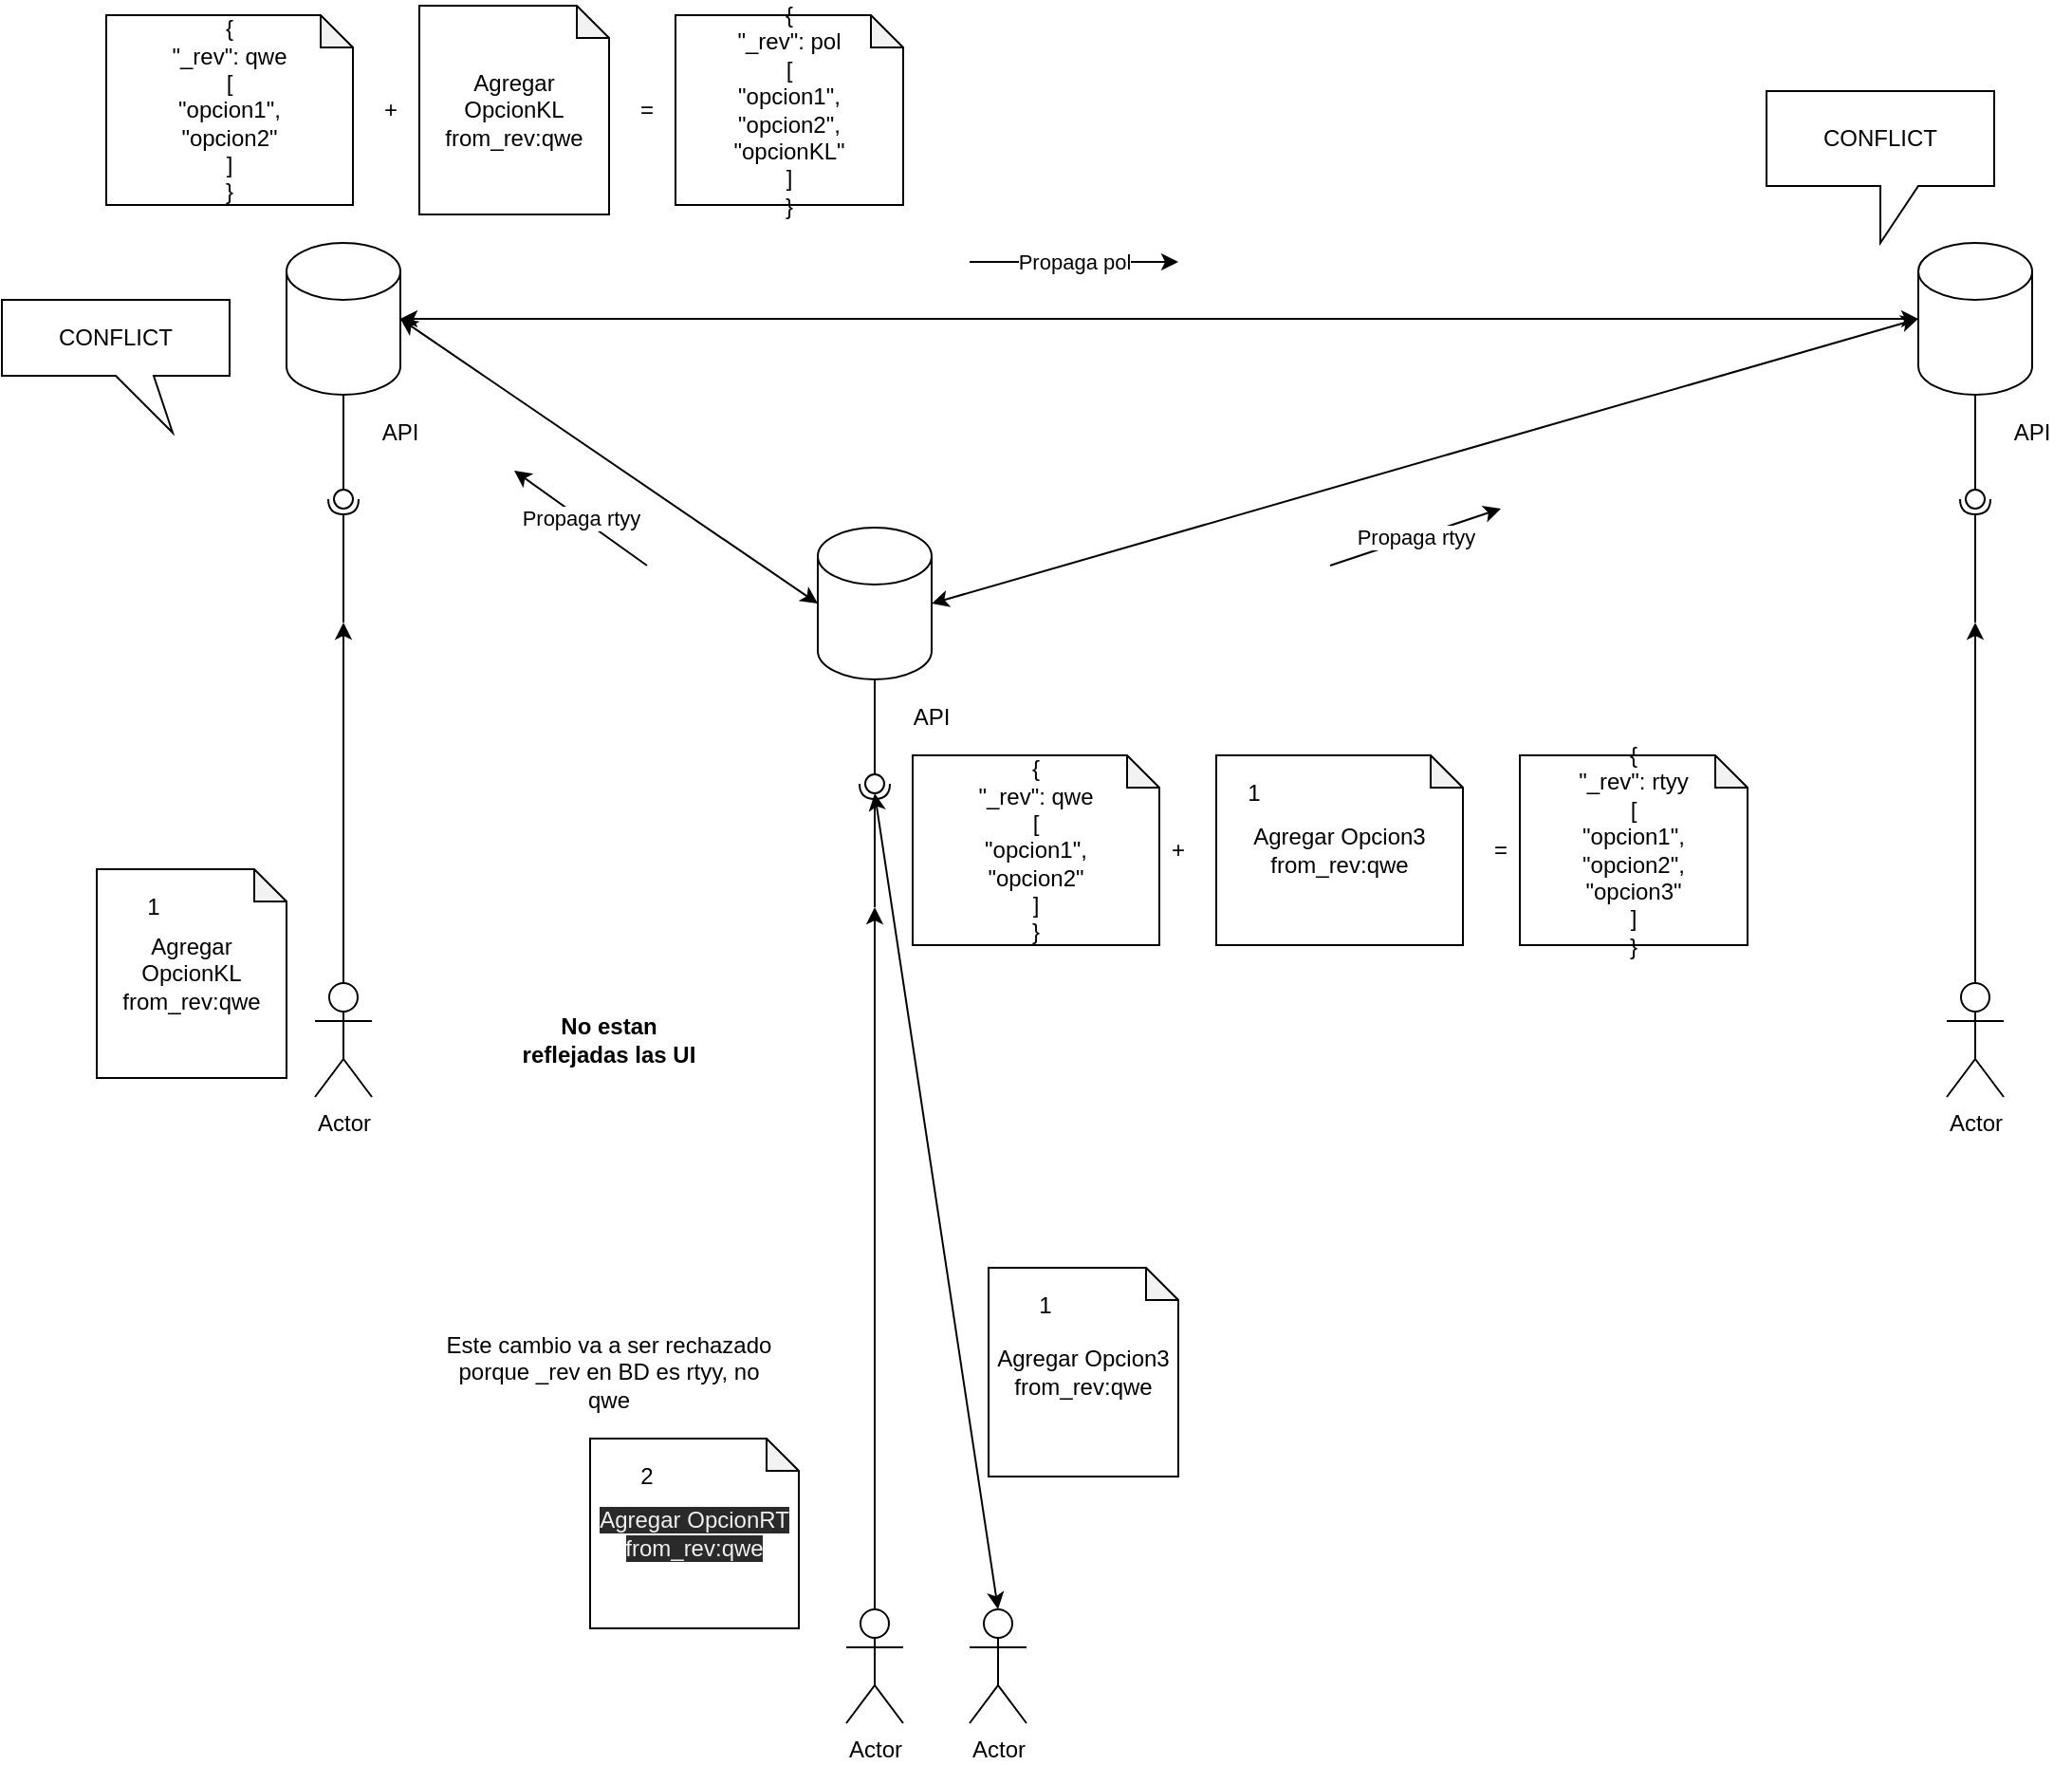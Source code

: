 <mxfile>
    <diagram id="o05eoSvXVpRTXPL1Z2OD" name="Page-1">
        <mxGraphModel dx="2396" dy="1871" grid="1" gridSize="10" guides="1" tooltips="1" connect="1" arrows="1" fold="1" page="1" pageScale="1" pageWidth="850" pageHeight="1100" math="0" shadow="0">
            <root>
                <mxCell id="0"/>
                <mxCell id="1" parent="0"/>
                <mxCell id="3" value="" style="shape=cylinder3;whiteSpace=wrap;html=1;boundedLbl=1;backgroundOutline=1;size=15;" parent="1" vertex="1">
                    <mxGeometry x="100" y="40" width="60" height="80" as="geometry"/>
                </mxCell>
                <mxCell id="23" style="edgeStyle=orthogonalEdgeStyle;rounded=0;orthogonalLoop=1;jettySize=auto;html=1;exitX=0.5;exitY=0;exitDx=0;exitDy=0;exitPerimeter=0;" parent="1" source="20" edge="1">
                    <mxGeometry relative="1" as="geometry">
                        <mxPoint x="130" y="240" as="targetPoint"/>
                    </mxGeometry>
                </mxCell>
                <mxCell id="20" value="Actor" style="shape=umlActor;verticalLabelPosition=bottom;verticalAlign=top;html=1;" parent="1" vertex="1">
                    <mxGeometry x="115" y="430" width="30" height="60" as="geometry"/>
                </mxCell>
                <mxCell id="31" value="" style="rounded=0;orthogonalLoop=1;jettySize=auto;html=1;endArrow=none;endFill=0;exitX=0.5;exitY=1;exitDx=0;exitDy=0;exitPerimeter=0;" edge="1" target="33" parent="1" source="3">
                    <mxGeometry relative="1" as="geometry">
                        <mxPoint x="170" y="185" as="sourcePoint"/>
                    </mxGeometry>
                </mxCell>
                <mxCell id="32" value="" style="rounded=0;orthogonalLoop=1;jettySize=auto;html=1;endArrow=halfCircle;endFill=0;entryX=0.5;entryY=0.5;entryDx=0;entryDy=0;endSize=6;strokeWidth=1;" edge="1" target="33" parent="1">
                    <mxGeometry relative="1" as="geometry">
                        <mxPoint x="130" y="240" as="sourcePoint"/>
                    </mxGeometry>
                </mxCell>
                <mxCell id="33" value="" style="ellipse;whiteSpace=wrap;html=1;fontFamily=Helvetica;fontSize=12;fontColor=#000000;align=center;strokeColor=#000000;fillColor=#ffffff;points=[];aspect=fixed;resizable=0;" vertex="1" parent="1">
                    <mxGeometry x="125" y="170" width="10" height="10" as="geometry"/>
                </mxCell>
                <mxCell id="34" value="API" style="text;html=1;strokeColor=none;fillColor=none;align=center;verticalAlign=middle;whiteSpace=wrap;rounded=0;" vertex="1" parent="1">
                    <mxGeometry x="140" y="130" width="40" height="20" as="geometry"/>
                </mxCell>
                <mxCell id="36" value="" style="shape=cylinder3;whiteSpace=wrap;html=1;boundedLbl=1;backgroundOutline=1;size=15;" vertex="1" parent="1">
                    <mxGeometry x="380" y="190" width="60" height="80" as="geometry"/>
                </mxCell>
                <mxCell id="37" style="edgeStyle=orthogonalEdgeStyle;rounded=0;orthogonalLoop=1;jettySize=auto;html=1;exitX=0.5;exitY=0;exitDx=0;exitDy=0;exitPerimeter=0;" edge="1" parent="1" source="38">
                    <mxGeometry relative="1" as="geometry">
                        <mxPoint x="410" y="390" as="targetPoint"/>
                    </mxGeometry>
                </mxCell>
                <mxCell id="38" value="Actor" style="shape=umlActor;verticalLabelPosition=bottom;verticalAlign=top;html=1;" vertex="1" parent="1">
                    <mxGeometry x="395" y="760" width="30" height="60" as="geometry"/>
                </mxCell>
                <mxCell id="39" value="" style="rounded=0;orthogonalLoop=1;jettySize=auto;html=1;endArrow=none;endFill=0;exitX=0.5;exitY=1;exitDx=0;exitDy=0;exitPerimeter=0;" edge="1" parent="1" source="36" target="41">
                    <mxGeometry relative="1" as="geometry">
                        <mxPoint x="450" y="335" as="sourcePoint"/>
                    </mxGeometry>
                </mxCell>
                <mxCell id="40" value="" style="rounded=0;orthogonalLoop=1;jettySize=auto;html=1;endArrow=halfCircle;endFill=0;entryX=0.5;entryY=0.5;entryDx=0;entryDy=0;endSize=6;strokeWidth=1;" edge="1" parent="1" target="41">
                    <mxGeometry relative="1" as="geometry">
                        <mxPoint x="410" y="390" as="sourcePoint"/>
                    </mxGeometry>
                </mxCell>
                <mxCell id="41" value="" style="ellipse;whiteSpace=wrap;html=1;fontFamily=Helvetica;fontSize=12;fontColor=#000000;align=center;strokeColor=#000000;fillColor=#ffffff;points=[];aspect=fixed;resizable=0;" vertex="1" parent="1">
                    <mxGeometry x="405" y="320" width="10" height="10" as="geometry"/>
                </mxCell>
                <mxCell id="42" value="API" style="text;html=1;strokeColor=none;fillColor=none;align=center;verticalAlign=middle;whiteSpace=wrap;rounded=0;" vertex="1" parent="1">
                    <mxGeometry x="420" y="280" width="40" height="20" as="geometry"/>
                </mxCell>
                <mxCell id="43" value="" style="endArrow=classic;startArrow=classic;html=1;exitX=1;exitY=0.5;exitDx=0;exitDy=0;exitPerimeter=0;entryX=0;entryY=0.5;entryDx=0;entryDy=0;entryPerimeter=0;" edge="1" parent="1" source="3" target="36">
                    <mxGeometry width="50" height="50" relative="1" as="geometry">
                        <mxPoint x="400" y="260" as="sourcePoint"/>
                        <mxPoint x="450" y="210" as="targetPoint"/>
                    </mxGeometry>
                </mxCell>
                <mxCell id="44" value="" style="shape=cylinder3;whiteSpace=wrap;html=1;boundedLbl=1;backgroundOutline=1;size=15;" vertex="1" parent="1">
                    <mxGeometry x="960" y="40" width="60" height="80" as="geometry"/>
                </mxCell>
                <mxCell id="45" style="edgeStyle=orthogonalEdgeStyle;rounded=0;orthogonalLoop=1;jettySize=auto;html=1;exitX=0.5;exitY=0;exitDx=0;exitDy=0;exitPerimeter=0;" edge="1" parent="1" source="46">
                    <mxGeometry relative="1" as="geometry">
                        <mxPoint x="990" y="240" as="targetPoint"/>
                    </mxGeometry>
                </mxCell>
                <mxCell id="46" value="Actor" style="shape=umlActor;verticalLabelPosition=bottom;verticalAlign=top;html=1;" vertex="1" parent="1">
                    <mxGeometry x="975" y="430" width="30" height="60" as="geometry"/>
                </mxCell>
                <mxCell id="47" value="" style="rounded=0;orthogonalLoop=1;jettySize=auto;html=1;endArrow=none;endFill=0;exitX=0.5;exitY=1;exitDx=0;exitDy=0;exitPerimeter=0;" edge="1" parent="1" source="44" target="49">
                    <mxGeometry relative="1" as="geometry">
                        <mxPoint x="1030" y="185" as="sourcePoint"/>
                    </mxGeometry>
                </mxCell>
                <mxCell id="48" value="" style="rounded=0;orthogonalLoop=1;jettySize=auto;html=1;endArrow=halfCircle;endFill=0;entryX=0.5;entryY=0.5;entryDx=0;entryDy=0;endSize=6;strokeWidth=1;" edge="1" parent="1" target="49">
                    <mxGeometry relative="1" as="geometry">
                        <mxPoint x="990" y="240" as="sourcePoint"/>
                    </mxGeometry>
                </mxCell>
                <mxCell id="49" value="" style="ellipse;whiteSpace=wrap;html=1;fontFamily=Helvetica;fontSize=12;fontColor=#000000;align=center;strokeColor=#000000;fillColor=#ffffff;points=[];aspect=fixed;resizable=0;" vertex="1" parent="1">
                    <mxGeometry x="985" y="170" width="10" height="10" as="geometry"/>
                </mxCell>
                <mxCell id="50" value="API" style="text;html=1;strokeColor=none;fillColor=none;align=center;verticalAlign=middle;whiteSpace=wrap;rounded=0;" vertex="1" parent="1">
                    <mxGeometry x="1000" y="130" width="40" height="20" as="geometry"/>
                </mxCell>
                <mxCell id="51" value="" style="endArrow=classic;startArrow=classic;html=1;exitX=0;exitY=0.5;exitDx=0;exitDy=0;exitPerimeter=0;entryX=1;entryY=0.5;entryDx=0;entryDy=0;entryPerimeter=0;" edge="1" parent="1" source="44" target="36">
                    <mxGeometry width="50" height="50" relative="1" as="geometry">
                        <mxPoint x="170" y="90" as="sourcePoint"/>
                        <mxPoint x="400" y="210" as="targetPoint"/>
                    </mxGeometry>
                </mxCell>
                <mxCell id="52" value="" style="endArrow=classic;startArrow=classic;html=1;exitX=1;exitY=0.5;exitDx=0;exitDy=0;exitPerimeter=0;entryX=0;entryY=0.5;entryDx=0;entryDy=0;entryPerimeter=0;" edge="1" parent="1" source="3" target="44">
                    <mxGeometry width="50" height="50" relative="1" as="geometry">
                        <mxPoint x="180" y="100" as="sourcePoint"/>
                        <mxPoint x="410" y="220" as="targetPoint"/>
                    </mxGeometry>
                </mxCell>
                <mxCell id="54" value="Actor" style="shape=umlActor;verticalLabelPosition=bottom;verticalAlign=top;html=1;" vertex="1" parent="1">
                    <mxGeometry x="460" y="760" width="30" height="60" as="geometry"/>
                </mxCell>
                <mxCell id="56" value="" style="endArrow=classic;startArrow=classic;html=1;exitX=0.5;exitY=0;exitDx=0;exitDy=0;exitPerimeter=0;" edge="1" parent="1" source="54">
                    <mxGeometry width="50" height="50" relative="1" as="geometry">
                        <mxPoint x="540" y="540" as="sourcePoint"/>
                        <mxPoint x="410" y="330" as="targetPoint"/>
                    </mxGeometry>
                </mxCell>
                <mxCell id="57" value="Agregar Opcion3&lt;br&gt;from_rev:qwe" style="shape=note;whiteSpace=wrap;html=1;backgroundOutline=1;darkOpacity=0.05;size=17;" vertex="1" parent="1">
                    <mxGeometry x="470" y="580" width="100" height="110" as="geometry"/>
                </mxCell>
                <mxCell id="58" value="&lt;span style=&quot;color: rgb(240 , 240 , 240) ; font-family: &amp;#34;helvetica&amp;#34; ; font-size: 12px ; font-style: normal ; font-weight: 400 ; letter-spacing: normal ; text-align: center ; text-indent: 0px ; text-transform: none ; word-spacing: 0px ; background-color: rgb(42 , 42 , 42) ; display: inline ; float: none&quot;&gt;Agregar OpcionRT&lt;/span&gt;&lt;br style=&quot;color: rgb(240 , 240 , 240) ; font-family: &amp;#34;helvetica&amp;#34; ; font-size: 12px ; font-style: normal ; font-weight: 400 ; letter-spacing: normal ; text-align: center ; text-indent: 0px ; text-transform: none ; word-spacing: 0px ; background-color: rgb(42 , 42 , 42)&quot;&gt;&lt;span style=&quot;color: rgb(240 , 240 , 240) ; font-family: &amp;#34;helvetica&amp;#34; ; font-size: 12px ; font-style: normal ; font-weight: 400 ; letter-spacing: normal ; text-align: center ; text-indent: 0px ; text-transform: none ; word-spacing: 0px ; background-color: rgb(42 , 42 , 42) ; display: inline ; float: none&quot;&gt;from_rev:qwe&lt;/span&gt;" style="shape=note;whiteSpace=wrap;html=1;backgroundOutline=1;darkOpacity=0.05;size=17;" vertex="1" parent="1">
                    <mxGeometry x="260" y="670" width="110" height="100" as="geometry"/>
                </mxCell>
                <mxCell id="59" value="{&lt;br&gt;&quot;_rev&quot;: qwe&lt;br&gt;[&lt;br&gt;&quot;opcion1&quot;,&lt;br&gt;&quot;opcion2&quot;&lt;br&gt;]&lt;br&gt;}" style="shape=note;whiteSpace=wrap;html=1;backgroundOutline=1;darkOpacity=0.05;size=17;" vertex="1" parent="1">
                    <mxGeometry x="430" y="310" width="130" height="100" as="geometry"/>
                </mxCell>
                <mxCell id="60" value="1" style="text;html=1;strokeColor=none;fillColor=none;align=center;verticalAlign=middle;whiteSpace=wrap;rounded=0;" vertex="1" parent="1">
                    <mxGeometry x="480" y="590" width="40" height="20" as="geometry"/>
                </mxCell>
                <mxCell id="61" value="2" style="text;html=1;strokeColor=none;fillColor=none;align=center;verticalAlign=middle;whiteSpace=wrap;rounded=0;" vertex="1" parent="1">
                    <mxGeometry x="270" y="680" width="40" height="20" as="geometry"/>
                </mxCell>
                <mxCell id="63" value="Agregar Opcion3&lt;br&gt;from_rev:qwe" style="shape=note;whiteSpace=wrap;html=1;backgroundOutline=1;darkOpacity=0.05;size=17;" vertex="1" parent="1">
                    <mxGeometry x="590" y="310" width="130" height="100" as="geometry"/>
                </mxCell>
                <mxCell id="64" value="1" style="text;html=1;strokeColor=none;fillColor=none;align=center;verticalAlign=middle;whiteSpace=wrap;rounded=0;" vertex="1" parent="1">
                    <mxGeometry x="590" y="320" width="40" height="20" as="geometry"/>
                </mxCell>
                <mxCell id="65" value="{&lt;br&gt;&quot;_rev&quot;: rtyy&lt;br&gt;[&lt;br&gt;&quot;opcion1&quot;,&lt;br&gt;&quot;opcion2&quot;,&lt;br&gt;&quot;opcion3&quot;&lt;br&gt;]&lt;br&gt;}" style="shape=note;whiteSpace=wrap;html=1;backgroundOutline=1;darkOpacity=0.05;size=17;" vertex="1" parent="1">
                    <mxGeometry x="750" y="310" width="120" height="100" as="geometry"/>
                </mxCell>
                <mxCell id="67" value="Este cambio va a ser rechazado porque _rev en BD es rtyy, no qwe" style="text;html=1;strokeColor=none;fillColor=none;align=center;verticalAlign=middle;whiteSpace=wrap;rounded=0;" vertex="1" parent="1">
                    <mxGeometry x="180" y="610" width="180" height="50" as="geometry"/>
                </mxCell>
                <mxCell id="68" value="+" style="text;html=1;strokeColor=none;fillColor=none;align=center;verticalAlign=middle;whiteSpace=wrap;rounded=0;" vertex="1" parent="1">
                    <mxGeometry x="550" y="350" width="40" height="20" as="geometry"/>
                </mxCell>
                <mxCell id="69" value="Propaga rtyy" style="endArrow=classic;html=1;" edge="1" parent="1">
                    <mxGeometry width="50" height="50" relative="1" as="geometry">
                        <mxPoint x="650" y="210" as="sourcePoint"/>
                        <mxPoint x="740" y="180" as="targetPoint"/>
                    </mxGeometry>
                </mxCell>
                <mxCell id="70" value="Propaga rtyy" style="endArrow=classic;html=1;" edge="1" parent="1">
                    <mxGeometry width="50" height="50" relative="1" as="geometry">
                        <mxPoint x="290" y="210" as="sourcePoint"/>
                        <mxPoint x="220" y="160" as="targetPoint"/>
                    </mxGeometry>
                </mxCell>
                <mxCell id="71" value="=" style="text;html=1;strokeColor=none;fillColor=none;align=center;verticalAlign=middle;whiteSpace=wrap;rounded=0;" vertex="1" parent="1">
                    <mxGeometry x="720" y="350" width="40" height="20" as="geometry"/>
                </mxCell>
                <mxCell id="73" value="Agregar OpcionKL&lt;br&gt;from_rev:qwe" style="shape=note;whiteSpace=wrap;html=1;backgroundOutline=1;darkOpacity=0.05;size=17;" vertex="1" parent="1">
                    <mxGeometry y="370" width="100" height="110" as="geometry"/>
                </mxCell>
                <mxCell id="74" value="1" style="text;html=1;strokeColor=none;fillColor=none;align=center;verticalAlign=middle;whiteSpace=wrap;rounded=0;" vertex="1" parent="1">
                    <mxGeometry x="10" y="380" width="40" height="20" as="geometry"/>
                </mxCell>
                <mxCell id="75" value="{&lt;br&gt;&quot;_rev&quot;: qwe&lt;br&gt;[&lt;br&gt;&quot;opcion1&quot;,&lt;br&gt;&quot;opcion2&quot;&lt;br&gt;]&lt;br&gt;}" style="shape=note;whiteSpace=wrap;html=1;backgroundOutline=1;darkOpacity=0.05;size=17;" vertex="1" parent="1">
                    <mxGeometry x="5" y="-80" width="130" height="100" as="geometry"/>
                </mxCell>
                <mxCell id="76" value="+" style="text;html=1;strokeColor=none;fillColor=none;align=center;verticalAlign=middle;whiteSpace=wrap;rounded=0;" vertex="1" parent="1">
                    <mxGeometry x="135" y="-40" width="40" height="20" as="geometry"/>
                </mxCell>
                <mxCell id="77" value="Agregar OpcionKL&lt;br&gt;from_rev:qwe" style="shape=note;whiteSpace=wrap;html=1;backgroundOutline=1;darkOpacity=0.05;size=17;" vertex="1" parent="1">
                    <mxGeometry x="170" y="-85" width="100" height="110" as="geometry"/>
                </mxCell>
                <mxCell id="79" value="{&lt;br&gt;&quot;_rev&quot;: pol&lt;br&gt;[&lt;br&gt;&quot;opcion1&quot;,&lt;br&gt;&quot;opcion2&quot;,&lt;br&gt;&quot;opcionKL&quot;&lt;br&gt;]&lt;br&gt;}" style="shape=note;whiteSpace=wrap;html=1;backgroundOutline=1;darkOpacity=0.05;size=17;" vertex="1" parent="1">
                    <mxGeometry x="305" y="-80" width="120" height="100" as="geometry"/>
                </mxCell>
                <mxCell id="80" value="=" style="text;html=1;strokeColor=none;fillColor=none;align=center;verticalAlign=middle;whiteSpace=wrap;rounded=0;" vertex="1" parent="1">
                    <mxGeometry x="270" y="-40" width="40" height="20" as="geometry"/>
                </mxCell>
                <mxCell id="81" value="Propaga pol" style="endArrow=classic;html=1;" edge="1" parent="1">
                    <mxGeometry width="50" height="50" relative="1" as="geometry">
                        <mxPoint x="460" y="50" as="sourcePoint"/>
                        <mxPoint x="570" y="50" as="targetPoint"/>
                    </mxGeometry>
                </mxCell>
                <mxCell id="82" value="CONFLICT" style="shape=callout;whiteSpace=wrap;html=1;perimeter=calloutPerimeter;" vertex="1" parent="1">
                    <mxGeometry x="880" y="-40" width="120" height="80" as="geometry"/>
                </mxCell>
                <mxCell id="83" value="CONFLICT" style="shape=callout;whiteSpace=wrap;html=1;perimeter=calloutPerimeter;position2=0.75;" vertex="1" parent="1">
                    <mxGeometry x="-50" y="70" width="120" height="70" as="geometry"/>
                </mxCell>
                <mxCell id="84" value="&lt;b&gt;No estan reflejadas las UI&lt;/b&gt;" style="text;html=1;strokeColor=none;fillColor=none;align=center;verticalAlign=middle;whiteSpace=wrap;rounded=0;" vertex="1" parent="1">
                    <mxGeometry x="220" y="430" width="100" height="60" as="geometry"/>
                </mxCell>
            </root>
        </mxGraphModel>
    </diagram>
</mxfile>